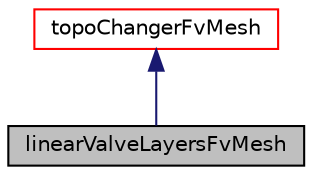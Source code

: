 digraph "linearValveLayersFvMesh"
{
  bgcolor="transparent";
  edge [fontname="Helvetica",fontsize="10",labelfontname="Helvetica",labelfontsize="10"];
  node [fontname="Helvetica",fontsize="10",shape=record];
  Node24 [label="linearValveLayersFvMesh",height=0.2,width=0.4,color="black", fillcolor="grey75", style="filled", fontcolor="black"];
  Node25 -> Node24 [dir="back",color="midnightblue",fontsize="10",style="solid",fontname="Helvetica"];
  Node25 [label="topoChangerFvMesh",height=0.2,width=0.4,color="red",URL="$a31829.html",tooltip="Abstract base class for a topology changing fvMesh. "];
}

